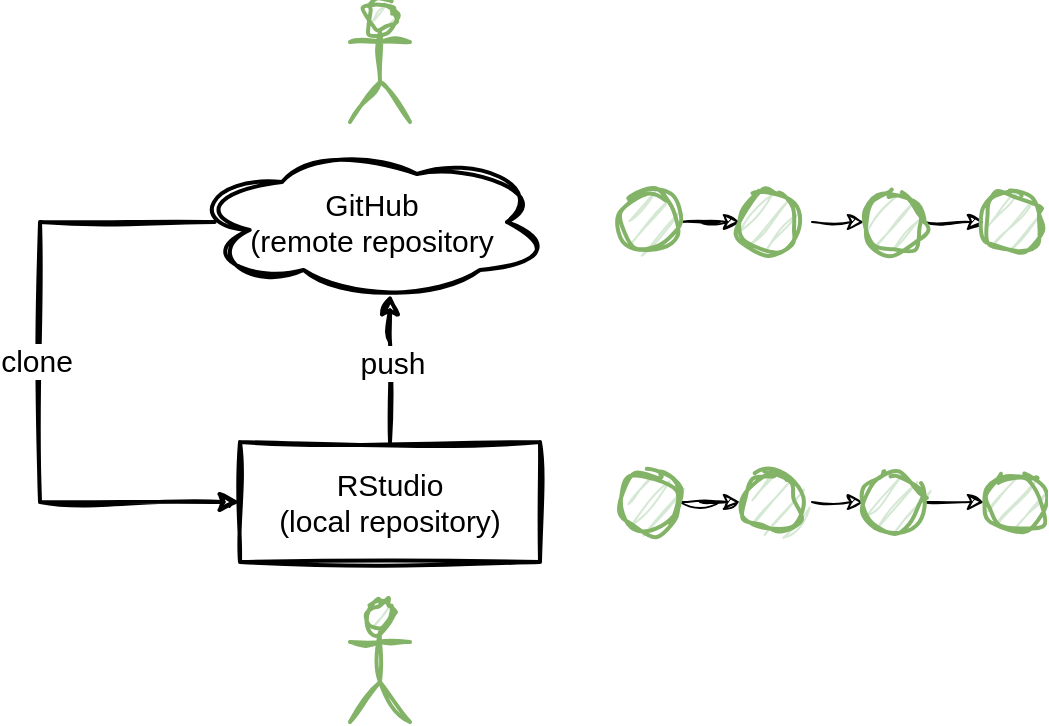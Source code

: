<mxfile version="24.7.17">
  <diagram name="Page-1" id="K4KIPDYEgw4nUw5cdc4V">
    <mxGraphModel dx="1434" dy="822" grid="1" gridSize="10" guides="1" tooltips="1" connect="1" arrows="1" fold="1" page="1" pageScale="1" pageWidth="827" pageHeight="1169" math="0" shadow="0">
      <root>
        <mxCell id="0" />
        <mxCell id="1" parent="0" />
        <mxCell id="DL9V_pkVWsJwyDq02fDM-10" style="edgeStyle=orthogonalEdgeStyle;rounded=0;orthogonalLoop=1;jettySize=auto;html=1;entryX=0;entryY=0.5;entryDx=0;entryDy=0;exitX=0.063;exitY=0.5;exitDx=0;exitDy=0;exitPerimeter=0;sketch=1;curveFitting=1;jiggle=2;strokeWidth=2;" edge="1" parent="1" source="DL9V_pkVWsJwyDq02fDM-1" target="DL9V_pkVWsJwyDq02fDM-8">
          <mxGeometry relative="1" as="geometry">
            <Array as="points">
              <mxPoint x="70" y="220" />
              <mxPoint x="70" y="360" />
            </Array>
          </mxGeometry>
        </mxCell>
        <mxCell id="DL9V_pkVWsJwyDq02fDM-13" value="clone" style="edgeLabel;html=1;align=center;verticalAlign=middle;resizable=0;points=[];fontSize=15;" vertex="1" connectable="0" parent="DL9V_pkVWsJwyDq02fDM-10">
          <mxGeometry x="0.018" y="-2" relative="1" as="geometry">
            <mxPoint y="-10" as="offset" />
          </mxGeometry>
        </mxCell>
        <mxCell id="DL9V_pkVWsJwyDq02fDM-1" value="&lt;div style=&quot;font-size: 15px;&quot;&gt;GitHub&lt;/div&gt;&lt;div style=&quot;font-size: 15px;&quot;&gt;(remote repository&lt;br style=&quot;font-size: 15px;&quot;&gt;&lt;/div&gt;" style="ellipse;shape=cloud;whiteSpace=wrap;html=1;sketch=1;curveFitting=1;jiggle=2;strokeWidth=2;fontSize=15;" vertex="1" parent="1">
          <mxGeometry x="146" y="180" width="180" height="80" as="geometry" />
        </mxCell>
        <mxCell id="DL9V_pkVWsJwyDq02fDM-6" value="" style="shape=umlActor;verticalLabelPosition=bottom;verticalAlign=top;html=1;outlineConnect=0;strokeWidth=2;sketch=1;curveFitting=1;jiggle=2;fillColor=#d5e8d4;strokeColor=#82b366;" vertex="1" parent="1">
          <mxGeometry x="225" y="410" width="30" height="60" as="geometry" />
        </mxCell>
        <mxCell id="DL9V_pkVWsJwyDq02fDM-7" value="" style="shape=umlActor;verticalLabelPosition=bottom;verticalAlign=top;html=1;outlineConnect=0;strokeWidth=2;sketch=1;curveFitting=1;jiggle=2;fillColor=#d5e8d4;strokeColor=#82b366;" vertex="1" parent="1">
          <mxGeometry x="225" y="110" width="30" height="60" as="geometry" />
        </mxCell>
        <mxCell id="DL9V_pkVWsJwyDq02fDM-8" value="&lt;div style=&quot;font-size: 15px;&quot;&gt;RStudio&lt;/div&gt;&lt;div style=&quot;font-size: 15px;&quot;&gt;(local repository)&lt;br style=&quot;font-size: 15px;&quot;&gt;&lt;/div&gt;" style="rounded=0;whiteSpace=wrap;html=1;sketch=1;curveFitting=1;jiggle=2;strokeWidth=2;fontSize=15;" vertex="1" parent="1">
          <mxGeometry x="170" y="330" width="150" height="60" as="geometry" />
        </mxCell>
        <mxCell id="DL9V_pkVWsJwyDq02fDM-22" style="edgeStyle=orthogonalEdgeStyle;rounded=0;orthogonalLoop=1;jettySize=auto;html=1;sketch=1;curveFitting=1;jiggle=2;" edge="1" parent="1" source="DL9V_pkVWsJwyDq02fDM-14" target="DL9V_pkVWsJwyDq02fDM-15">
          <mxGeometry relative="1" as="geometry" />
        </mxCell>
        <mxCell id="DL9V_pkVWsJwyDq02fDM-14" value="" style="ellipse;whiteSpace=wrap;html=1;aspect=fixed;fillColor=#d5e8d4;strokeColor=#82b366;strokeWidth=2;sketch=1;curveFitting=1;jiggle=2;" vertex="1" parent="1">
          <mxGeometry x="360" y="345" width="30" height="30" as="geometry" />
        </mxCell>
        <mxCell id="DL9V_pkVWsJwyDq02fDM-23" style="edgeStyle=orthogonalEdgeStyle;rounded=0;orthogonalLoop=1;jettySize=auto;html=1;entryX=0;entryY=0.5;entryDx=0;entryDy=0;sketch=1;curveFitting=1;jiggle=2;" edge="1" parent="1" target="DL9V_pkVWsJwyDq02fDM-16">
          <mxGeometry relative="1" as="geometry">
            <mxPoint x="456" y="360" as="sourcePoint" />
          </mxGeometry>
        </mxCell>
        <mxCell id="DL9V_pkVWsJwyDq02fDM-15" value="" style="ellipse;whiteSpace=wrap;html=1;aspect=fixed;fillColor=#d5e8d4;strokeColor=#82b366;strokeWidth=2;sketch=1;curveFitting=1;jiggle=2;" vertex="1" parent="1">
          <mxGeometry x="420" y="345" width="30" height="30" as="geometry" />
        </mxCell>
        <mxCell id="DL9V_pkVWsJwyDq02fDM-24" style="edgeStyle=orthogonalEdgeStyle;rounded=0;orthogonalLoop=1;jettySize=auto;html=1;exitX=1;exitY=0.5;exitDx=0;exitDy=0;entryX=0;entryY=0.5;entryDx=0;entryDy=0;sketch=1;curveFitting=1;jiggle=2;" edge="1" parent="1" source="DL9V_pkVWsJwyDq02fDM-16" target="DL9V_pkVWsJwyDq02fDM-17">
          <mxGeometry relative="1" as="geometry" />
        </mxCell>
        <mxCell id="DL9V_pkVWsJwyDq02fDM-16" value="" style="ellipse;whiteSpace=wrap;html=1;aspect=fixed;fillColor=#d5e8d4;strokeColor=#82b366;strokeWidth=2;sketch=1;curveFitting=1;jiggle=2;" vertex="1" parent="1">
          <mxGeometry x="482" y="345" width="30" height="30" as="geometry" />
        </mxCell>
        <mxCell id="DL9V_pkVWsJwyDq02fDM-17" value="" style="ellipse;whiteSpace=wrap;html=1;aspect=fixed;fillColor=#d5e8d4;strokeColor=#82b366;strokeWidth=2;sketch=1;curveFitting=1;jiggle=2;" vertex="1" parent="1">
          <mxGeometry x="542" y="345" width="30" height="30" as="geometry" />
        </mxCell>
        <mxCell id="DL9V_pkVWsJwyDq02fDM-26" style="edgeStyle=orthogonalEdgeStyle;rounded=0;orthogonalLoop=1;jettySize=auto;html=1;entryX=0.55;entryY=0.95;entryDx=0;entryDy=0;entryPerimeter=0;strokeWidth=2;sketch=1;curveFitting=1;jiggle=2;" edge="1" parent="1" source="DL9V_pkVWsJwyDq02fDM-8" target="DL9V_pkVWsJwyDq02fDM-1">
          <mxGeometry relative="1" as="geometry">
            <Array as="points">
              <mxPoint x="245" y="280" />
              <mxPoint x="245" y="280" />
            </Array>
          </mxGeometry>
        </mxCell>
        <mxCell id="DL9V_pkVWsJwyDq02fDM-27" value="push" style="edgeLabel;html=1;align=center;verticalAlign=middle;resizable=0;points=[];fontSize=15;" vertex="1" connectable="0" parent="DL9V_pkVWsJwyDq02fDM-26">
          <mxGeometry x="0.081" y="-1" relative="1" as="geometry">
            <mxPoint as="offset" />
          </mxGeometry>
        </mxCell>
        <mxCell id="DL9V_pkVWsJwyDq02fDM-28" style="edgeStyle=orthogonalEdgeStyle;rounded=0;orthogonalLoop=1;jettySize=auto;html=1;sketch=1;curveFitting=1;jiggle=2;" edge="1" parent="1" source="DL9V_pkVWsJwyDq02fDM-29" target="DL9V_pkVWsJwyDq02fDM-31">
          <mxGeometry relative="1" as="geometry" />
        </mxCell>
        <mxCell id="DL9V_pkVWsJwyDq02fDM-29" value="" style="ellipse;whiteSpace=wrap;html=1;aspect=fixed;fillColor=#d5e8d4;strokeColor=#82b366;strokeWidth=2;sketch=1;curveFitting=1;jiggle=2;" vertex="1" parent="1">
          <mxGeometry x="360" y="205" width="30" height="30" as="geometry" />
        </mxCell>
        <mxCell id="DL9V_pkVWsJwyDq02fDM-30" style="edgeStyle=orthogonalEdgeStyle;rounded=0;orthogonalLoop=1;jettySize=auto;html=1;entryX=0;entryY=0.5;entryDx=0;entryDy=0;sketch=1;curveFitting=1;jiggle=2;" edge="1" parent="1" target="DL9V_pkVWsJwyDq02fDM-33">
          <mxGeometry relative="1" as="geometry">
            <mxPoint x="456" y="220" as="sourcePoint" />
          </mxGeometry>
        </mxCell>
        <mxCell id="DL9V_pkVWsJwyDq02fDM-31" value="" style="ellipse;whiteSpace=wrap;html=1;aspect=fixed;fillColor=#d5e8d4;strokeColor=#82b366;strokeWidth=2;sketch=1;curveFitting=1;jiggle=2;" vertex="1" parent="1">
          <mxGeometry x="420" y="205" width="30" height="30" as="geometry" />
        </mxCell>
        <mxCell id="DL9V_pkVWsJwyDq02fDM-32" style="edgeStyle=orthogonalEdgeStyle;rounded=0;orthogonalLoop=1;jettySize=auto;html=1;exitX=1;exitY=0.5;exitDx=0;exitDy=0;entryX=0;entryY=0.5;entryDx=0;entryDy=0;sketch=1;curveFitting=1;jiggle=2;" edge="1" parent="1" source="DL9V_pkVWsJwyDq02fDM-33" target="DL9V_pkVWsJwyDq02fDM-34">
          <mxGeometry relative="1" as="geometry" />
        </mxCell>
        <mxCell id="DL9V_pkVWsJwyDq02fDM-33" value="" style="ellipse;whiteSpace=wrap;html=1;aspect=fixed;fillColor=#d5e8d4;strokeColor=#82b366;strokeWidth=2;sketch=1;curveFitting=1;jiggle=2;" vertex="1" parent="1">
          <mxGeometry x="482" y="205" width="30" height="30" as="geometry" />
        </mxCell>
        <mxCell id="DL9V_pkVWsJwyDq02fDM-34" value="" style="ellipse;whiteSpace=wrap;html=1;aspect=fixed;fillColor=#d5e8d4;strokeColor=#82b366;strokeWidth=2;sketch=1;curveFitting=1;jiggle=2;" vertex="1" parent="1">
          <mxGeometry x="542" y="205" width="30" height="30" as="geometry" />
        </mxCell>
      </root>
    </mxGraphModel>
  </diagram>
</mxfile>
